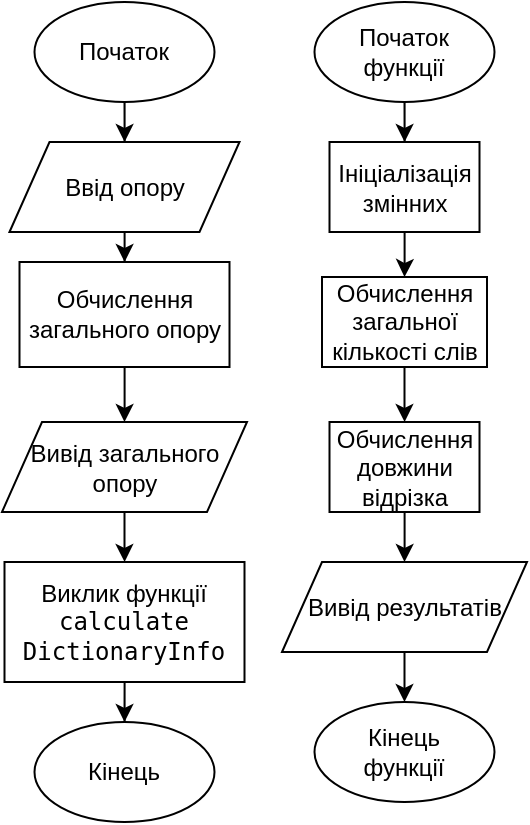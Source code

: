 <mxfile version="24.7.17">
  <diagram name="Сторінка-1" id="JMo5G6vxdsGwMod-4tKG">
    <mxGraphModel dx="1050" dy="629" grid="1" gridSize="10" guides="1" tooltips="1" connect="1" arrows="1" fold="1" page="1" pageScale="1" pageWidth="827" pageHeight="1169" math="0" shadow="0">
      <root>
        <mxCell id="0" />
        <mxCell id="1" parent="0" />
        <mxCell id="_FEhoYvMoS7OMi0GwKXW-3" value="" style="edgeStyle=orthogonalEdgeStyle;rounded=0;orthogonalLoop=1;jettySize=auto;html=1;" edge="1" parent="1" source="_FEhoYvMoS7OMi0GwKXW-1" target="_FEhoYvMoS7OMi0GwKXW-2">
          <mxGeometry relative="1" as="geometry" />
        </mxCell>
        <mxCell id="_FEhoYvMoS7OMi0GwKXW-1" value="Початок" style="ellipse;whiteSpace=wrap;html=1;" vertex="1" parent="1">
          <mxGeometry x="46.25" y="10" width="90" height="50" as="geometry" />
        </mxCell>
        <mxCell id="_FEhoYvMoS7OMi0GwKXW-7" value="" style="edgeStyle=orthogonalEdgeStyle;rounded=0;orthogonalLoop=1;jettySize=auto;html=1;" edge="1" parent="1" source="_FEhoYvMoS7OMi0GwKXW-2" target="_FEhoYvMoS7OMi0GwKXW-6">
          <mxGeometry relative="1" as="geometry" />
        </mxCell>
        <mxCell id="_FEhoYvMoS7OMi0GwKXW-2" value="Ввід опору" style="shape=parallelogram;perimeter=parallelogramPerimeter;whiteSpace=wrap;html=1;fixedSize=1;" vertex="1" parent="1">
          <mxGeometry x="33.75" y="80" width="115" height="45" as="geometry" />
        </mxCell>
        <mxCell id="_FEhoYvMoS7OMi0GwKXW-10" value="" style="edgeStyle=orthogonalEdgeStyle;rounded=0;orthogonalLoop=1;jettySize=auto;html=1;" edge="1" parent="1" source="_FEhoYvMoS7OMi0GwKXW-6" target="_FEhoYvMoS7OMi0GwKXW-8">
          <mxGeometry relative="1" as="geometry" />
        </mxCell>
        <mxCell id="_FEhoYvMoS7OMi0GwKXW-6" value="Обчислення загального опору" style="whiteSpace=wrap;html=1;" vertex="1" parent="1">
          <mxGeometry x="38.75" y="140" width="105" height="52.5" as="geometry" />
        </mxCell>
        <mxCell id="_FEhoYvMoS7OMi0GwKXW-12" value="" style="edgeStyle=orthogonalEdgeStyle;rounded=0;orthogonalLoop=1;jettySize=auto;html=1;" edge="1" parent="1" source="_FEhoYvMoS7OMi0GwKXW-8" target="_FEhoYvMoS7OMi0GwKXW-11">
          <mxGeometry relative="1" as="geometry" />
        </mxCell>
        <mxCell id="_FEhoYvMoS7OMi0GwKXW-8" value="Вивід загального опору" style="shape=parallelogram;perimeter=parallelogramPerimeter;whiteSpace=wrap;html=1;fixedSize=1;" vertex="1" parent="1">
          <mxGeometry x="30" y="220" width="122.5" height="45" as="geometry" />
        </mxCell>
        <mxCell id="_FEhoYvMoS7OMi0GwKXW-14" value="" style="edgeStyle=orthogonalEdgeStyle;rounded=0;orthogonalLoop=1;jettySize=auto;html=1;" edge="1" parent="1" source="_FEhoYvMoS7OMi0GwKXW-11" target="_FEhoYvMoS7OMi0GwKXW-13">
          <mxGeometry relative="1" as="geometry" />
        </mxCell>
        <mxCell id="_FEhoYvMoS7OMi0GwKXW-11" value="Виклик функції &lt;code&gt;calculate&lt;/code&gt;&lt;div&gt;&lt;code&gt;DictionaryInfo&lt;/code&gt;&lt;/div&gt;" style="whiteSpace=wrap;html=1;" vertex="1" parent="1">
          <mxGeometry x="31.25" y="290" width="120" height="60" as="geometry" />
        </mxCell>
        <mxCell id="_FEhoYvMoS7OMi0GwKXW-13" value="Кінець" style="ellipse;whiteSpace=wrap;html=1;" vertex="1" parent="1">
          <mxGeometry x="46.25" y="370" width="90" height="50" as="geometry" />
        </mxCell>
        <mxCell id="_FEhoYvMoS7OMi0GwKXW-17" value="" style="edgeStyle=orthogonalEdgeStyle;rounded=0;orthogonalLoop=1;jettySize=auto;html=1;" edge="1" parent="1" source="_FEhoYvMoS7OMi0GwKXW-15" target="_FEhoYvMoS7OMi0GwKXW-16">
          <mxGeometry relative="1" as="geometry" />
        </mxCell>
        <mxCell id="_FEhoYvMoS7OMi0GwKXW-15" value="Початок&lt;div&gt;функції&lt;/div&gt;" style="ellipse;whiteSpace=wrap;html=1;" vertex="1" parent="1">
          <mxGeometry x="186.25" y="10" width="90" height="50" as="geometry" />
        </mxCell>
        <mxCell id="_FEhoYvMoS7OMi0GwKXW-19" value="" style="edgeStyle=orthogonalEdgeStyle;rounded=0;orthogonalLoop=1;jettySize=auto;html=1;" edge="1" parent="1" source="_FEhoYvMoS7OMi0GwKXW-16" target="_FEhoYvMoS7OMi0GwKXW-18">
          <mxGeometry relative="1" as="geometry" />
        </mxCell>
        <mxCell id="_FEhoYvMoS7OMi0GwKXW-16" value="Ініціалізація змінних" style="whiteSpace=wrap;html=1;" vertex="1" parent="1">
          <mxGeometry x="193.75" y="80" width="75" height="45" as="geometry" />
        </mxCell>
        <mxCell id="_FEhoYvMoS7OMi0GwKXW-21" value="" style="edgeStyle=orthogonalEdgeStyle;rounded=0;orthogonalLoop=1;jettySize=auto;html=1;" edge="1" parent="1" source="_FEhoYvMoS7OMi0GwKXW-18" target="_FEhoYvMoS7OMi0GwKXW-20">
          <mxGeometry relative="1" as="geometry" />
        </mxCell>
        <mxCell id="_FEhoYvMoS7OMi0GwKXW-18" value="Обчислення загальної кількості слів" style="whiteSpace=wrap;html=1;" vertex="1" parent="1">
          <mxGeometry x="190" y="147.5" width="82.5" height="45" as="geometry" />
        </mxCell>
        <mxCell id="_FEhoYvMoS7OMi0GwKXW-23" value="" style="edgeStyle=orthogonalEdgeStyle;rounded=0;orthogonalLoop=1;jettySize=auto;html=1;" edge="1" parent="1" source="_FEhoYvMoS7OMi0GwKXW-20" target="_FEhoYvMoS7OMi0GwKXW-22">
          <mxGeometry relative="1" as="geometry" />
        </mxCell>
        <mxCell id="_FEhoYvMoS7OMi0GwKXW-20" value="Обчислення довжини відрізка" style="whiteSpace=wrap;html=1;" vertex="1" parent="1">
          <mxGeometry x="193.75" y="220" width="75" height="45" as="geometry" />
        </mxCell>
        <mxCell id="_FEhoYvMoS7OMi0GwKXW-25" value="" style="edgeStyle=orthogonalEdgeStyle;rounded=0;orthogonalLoop=1;jettySize=auto;html=1;" edge="1" parent="1" source="_FEhoYvMoS7OMi0GwKXW-22" target="_FEhoYvMoS7OMi0GwKXW-24">
          <mxGeometry relative="1" as="geometry" />
        </mxCell>
        <mxCell id="_FEhoYvMoS7OMi0GwKXW-22" value="Вивід результатів" style="shape=parallelogram;perimeter=parallelogramPerimeter;whiteSpace=wrap;html=1;fixedSize=1;" vertex="1" parent="1">
          <mxGeometry x="170" y="290" width="122.5" height="45" as="geometry" />
        </mxCell>
        <mxCell id="_FEhoYvMoS7OMi0GwKXW-24" value="Кінець&lt;div&gt;функції&lt;/div&gt;" style="ellipse;whiteSpace=wrap;html=1;" vertex="1" parent="1">
          <mxGeometry x="186.25" y="360" width="90" height="50" as="geometry" />
        </mxCell>
      </root>
    </mxGraphModel>
  </diagram>
</mxfile>
